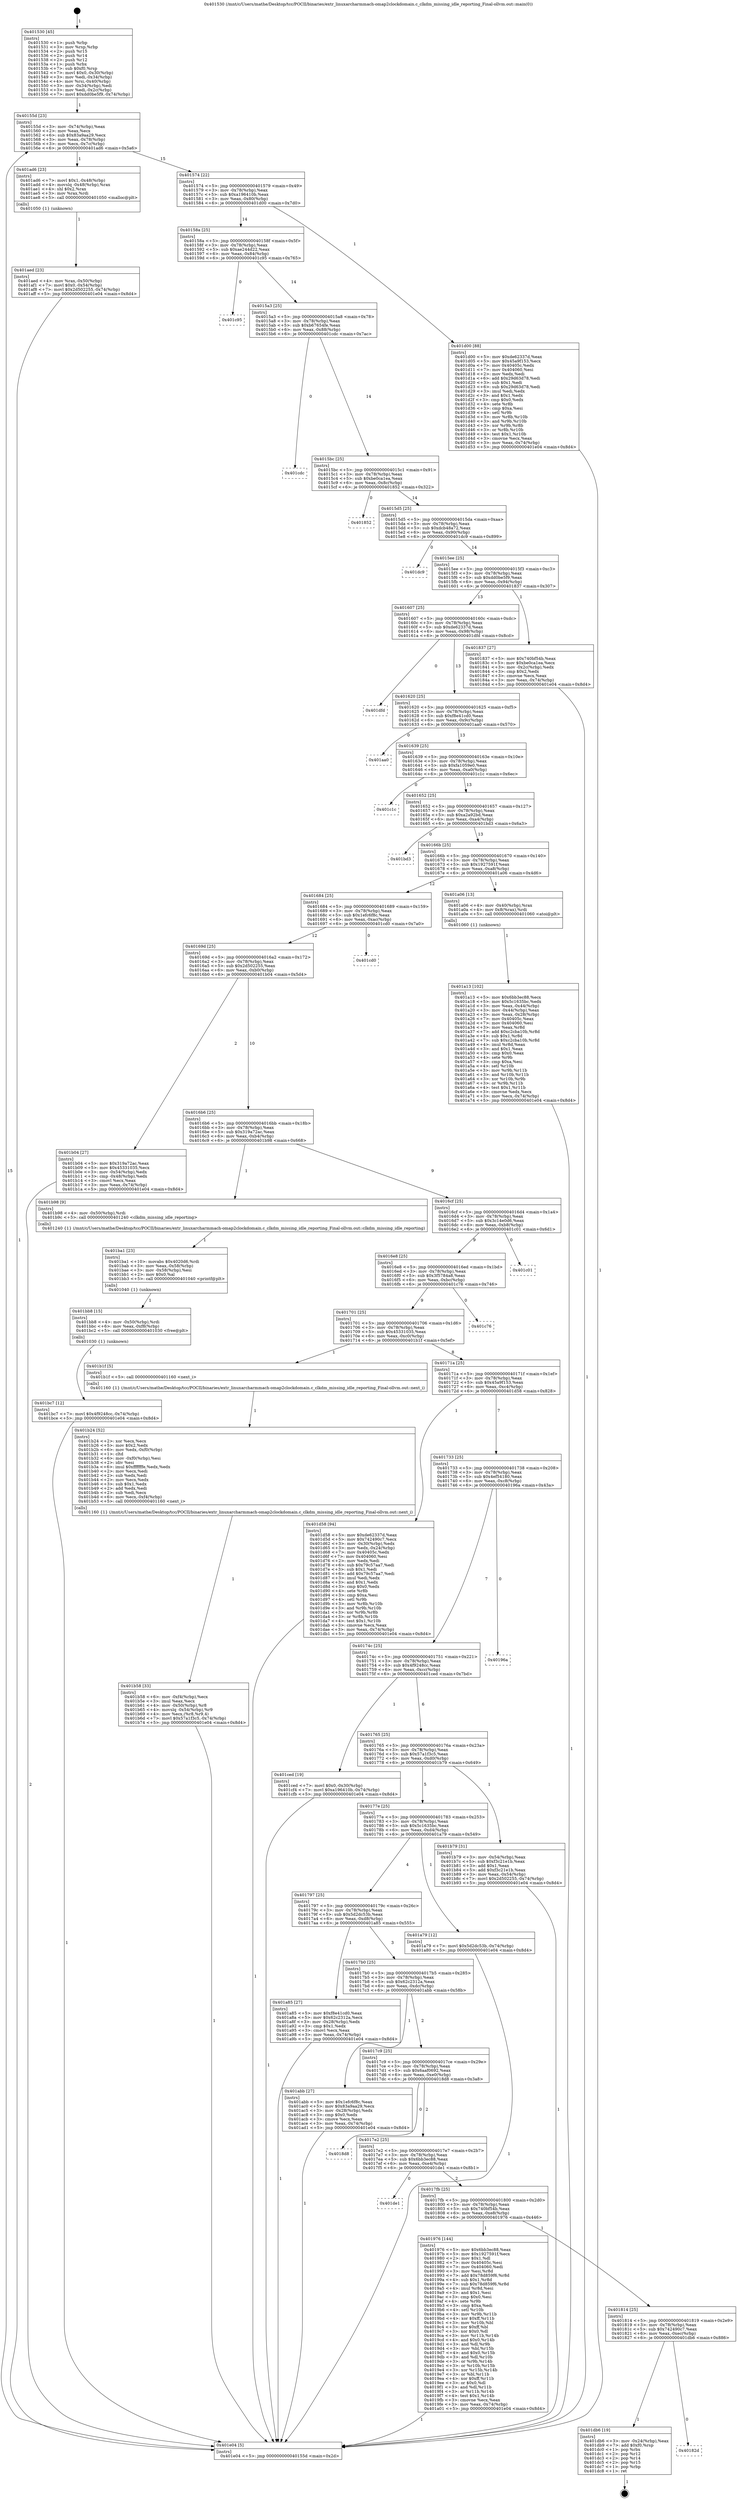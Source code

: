 digraph "0x401530" {
  label = "0x401530 (/mnt/c/Users/mathe/Desktop/tcc/POCII/binaries/extr_linuxarcharmmach-omap2clockdomain.c_clkdm_missing_idle_reporting_Final-ollvm.out::main(0))"
  labelloc = "t"
  node[shape=record]

  Entry [label="",width=0.3,height=0.3,shape=circle,fillcolor=black,style=filled]
  "0x40155d" [label="{
     0x40155d [23]\l
     | [instrs]\l
     &nbsp;&nbsp;0x40155d \<+3\>: mov -0x74(%rbp),%eax\l
     &nbsp;&nbsp;0x401560 \<+2\>: mov %eax,%ecx\l
     &nbsp;&nbsp;0x401562 \<+6\>: sub $0x83a9aa29,%ecx\l
     &nbsp;&nbsp;0x401568 \<+3\>: mov %eax,-0x78(%rbp)\l
     &nbsp;&nbsp;0x40156b \<+3\>: mov %ecx,-0x7c(%rbp)\l
     &nbsp;&nbsp;0x40156e \<+6\>: je 0000000000401ad6 \<main+0x5a6\>\l
  }"]
  "0x401ad6" [label="{
     0x401ad6 [23]\l
     | [instrs]\l
     &nbsp;&nbsp;0x401ad6 \<+7\>: movl $0x1,-0x48(%rbp)\l
     &nbsp;&nbsp;0x401add \<+4\>: movslq -0x48(%rbp),%rax\l
     &nbsp;&nbsp;0x401ae1 \<+4\>: shl $0x2,%rax\l
     &nbsp;&nbsp;0x401ae5 \<+3\>: mov %rax,%rdi\l
     &nbsp;&nbsp;0x401ae8 \<+5\>: call 0000000000401050 \<malloc@plt\>\l
     | [calls]\l
     &nbsp;&nbsp;0x401050 \{1\} (unknown)\l
  }"]
  "0x401574" [label="{
     0x401574 [22]\l
     | [instrs]\l
     &nbsp;&nbsp;0x401574 \<+5\>: jmp 0000000000401579 \<main+0x49\>\l
     &nbsp;&nbsp;0x401579 \<+3\>: mov -0x78(%rbp),%eax\l
     &nbsp;&nbsp;0x40157c \<+5\>: sub $0xa196410b,%eax\l
     &nbsp;&nbsp;0x401581 \<+3\>: mov %eax,-0x80(%rbp)\l
     &nbsp;&nbsp;0x401584 \<+6\>: je 0000000000401d00 \<main+0x7d0\>\l
  }"]
  Exit [label="",width=0.3,height=0.3,shape=circle,fillcolor=black,style=filled,peripheries=2]
  "0x401d00" [label="{
     0x401d00 [88]\l
     | [instrs]\l
     &nbsp;&nbsp;0x401d00 \<+5\>: mov $0xde62337d,%eax\l
     &nbsp;&nbsp;0x401d05 \<+5\>: mov $0x45a9f153,%ecx\l
     &nbsp;&nbsp;0x401d0a \<+7\>: mov 0x40405c,%edx\l
     &nbsp;&nbsp;0x401d11 \<+7\>: mov 0x404060,%esi\l
     &nbsp;&nbsp;0x401d18 \<+2\>: mov %edx,%edi\l
     &nbsp;&nbsp;0x401d1a \<+6\>: add $0x29d63d78,%edi\l
     &nbsp;&nbsp;0x401d20 \<+3\>: sub $0x1,%edi\l
     &nbsp;&nbsp;0x401d23 \<+6\>: sub $0x29d63d78,%edi\l
     &nbsp;&nbsp;0x401d29 \<+3\>: imul %edi,%edx\l
     &nbsp;&nbsp;0x401d2c \<+3\>: and $0x1,%edx\l
     &nbsp;&nbsp;0x401d2f \<+3\>: cmp $0x0,%edx\l
     &nbsp;&nbsp;0x401d32 \<+4\>: sete %r8b\l
     &nbsp;&nbsp;0x401d36 \<+3\>: cmp $0xa,%esi\l
     &nbsp;&nbsp;0x401d39 \<+4\>: setl %r9b\l
     &nbsp;&nbsp;0x401d3d \<+3\>: mov %r8b,%r10b\l
     &nbsp;&nbsp;0x401d40 \<+3\>: and %r9b,%r10b\l
     &nbsp;&nbsp;0x401d43 \<+3\>: xor %r9b,%r8b\l
     &nbsp;&nbsp;0x401d46 \<+3\>: or %r8b,%r10b\l
     &nbsp;&nbsp;0x401d49 \<+4\>: test $0x1,%r10b\l
     &nbsp;&nbsp;0x401d4d \<+3\>: cmovne %ecx,%eax\l
     &nbsp;&nbsp;0x401d50 \<+3\>: mov %eax,-0x74(%rbp)\l
     &nbsp;&nbsp;0x401d53 \<+5\>: jmp 0000000000401e04 \<main+0x8d4\>\l
  }"]
  "0x40158a" [label="{
     0x40158a [25]\l
     | [instrs]\l
     &nbsp;&nbsp;0x40158a \<+5\>: jmp 000000000040158f \<main+0x5f\>\l
     &nbsp;&nbsp;0x40158f \<+3\>: mov -0x78(%rbp),%eax\l
     &nbsp;&nbsp;0x401592 \<+5\>: sub $0xae244d22,%eax\l
     &nbsp;&nbsp;0x401597 \<+6\>: mov %eax,-0x84(%rbp)\l
     &nbsp;&nbsp;0x40159d \<+6\>: je 0000000000401c95 \<main+0x765\>\l
  }"]
  "0x40182d" [label="{
     0x40182d\l
  }", style=dashed]
  "0x401c95" [label="{
     0x401c95\l
  }", style=dashed]
  "0x4015a3" [label="{
     0x4015a3 [25]\l
     | [instrs]\l
     &nbsp;&nbsp;0x4015a3 \<+5\>: jmp 00000000004015a8 \<main+0x78\>\l
     &nbsp;&nbsp;0x4015a8 \<+3\>: mov -0x78(%rbp),%eax\l
     &nbsp;&nbsp;0x4015ab \<+5\>: sub $0xb67654fe,%eax\l
     &nbsp;&nbsp;0x4015b0 \<+6\>: mov %eax,-0x88(%rbp)\l
     &nbsp;&nbsp;0x4015b6 \<+6\>: je 0000000000401cdc \<main+0x7ac\>\l
  }"]
  "0x401db6" [label="{
     0x401db6 [19]\l
     | [instrs]\l
     &nbsp;&nbsp;0x401db6 \<+3\>: mov -0x24(%rbp),%eax\l
     &nbsp;&nbsp;0x401db9 \<+7\>: add $0xf0,%rsp\l
     &nbsp;&nbsp;0x401dc0 \<+1\>: pop %rbx\l
     &nbsp;&nbsp;0x401dc1 \<+2\>: pop %r12\l
     &nbsp;&nbsp;0x401dc3 \<+2\>: pop %r14\l
     &nbsp;&nbsp;0x401dc5 \<+2\>: pop %r15\l
     &nbsp;&nbsp;0x401dc7 \<+1\>: pop %rbp\l
     &nbsp;&nbsp;0x401dc8 \<+1\>: ret\l
  }"]
  "0x401cdc" [label="{
     0x401cdc\l
  }", style=dashed]
  "0x4015bc" [label="{
     0x4015bc [25]\l
     | [instrs]\l
     &nbsp;&nbsp;0x4015bc \<+5\>: jmp 00000000004015c1 \<main+0x91\>\l
     &nbsp;&nbsp;0x4015c1 \<+3\>: mov -0x78(%rbp),%eax\l
     &nbsp;&nbsp;0x4015c4 \<+5\>: sub $0xbe0ca1ea,%eax\l
     &nbsp;&nbsp;0x4015c9 \<+6\>: mov %eax,-0x8c(%rbp)\l
     &nbsp;&nbsp;0x4015cf \<+6\>: je 0000000000401852 \<main+0x322\>\l
  }"]
  "0x401bc7" [label="{
     0x401bc7 [12]\l
     | [instrs]\l
     &nbsp;&nbsp;0x401bc7 \<+7\>: movl $0x4f9248cc,-0x74(%rbp)\l
     &nbsp;&nbsp;0x401bce \<+5\>: jmp 0000000000401e04 \<main+0x8d4\>\l
  }"]
  "0x401852" [label="{
     0x401852\l
  }", style=dashed]
  "0x4015d5" [label="{
     0x4015d5 [25]\l
     | [instrs]\l
     &nbsp;&nbsp;0x4015d5 \<+5\>: jmp 00000000004015da \<main+0xaa\>\l
     &nbsp;&nbsp;0x4015da \<+3\>: mov -0x78(%rbp),%eax\l
     &nbsp;&nbsp;0x4015dd \<+5\>: sub $0xdcb48a72,%eax\l
     &nbsp;&nbsp;0x4015e2 \<+6\>: mov %eax,-0x90(%rbp)\l
     &nbsp;&nbsp;0x4015e8 \<+6\>: je 0000000000401dc9 \<main+0x899\>\l
  }"]
  "0x401bb8" [label="{
     0x401bb8 [15]\l
     | [instrs]\l
     &nbsp;&nbsp;0x401bb8 \<+4\>: mov -0x50(%rbp),%rdi\l
     &nbsp;&nbsp;0x401bbc \<+6\>: mov %eax,-0xf8(%rbp)\l
     &nbsp;&nbsp;0x401bc2 \<+5\>: call 0000000000401030 \<free@plt\>\l
     | [calls]\l
     &nbsp;&nbsp;0x401030 \{1\} (unknown)\l
  }"]
  "0x401dc9" [label="{
     0x401dc9\l
  }", style=dashed]
  "0x4015ee" [label="{
     0x4015ee [25]\l
     | [instrs]\l
     &nbsp;&nbsp;0x4015ee \<+5\>: jmp 00000000004015f3 \<main+0xc3\>\l
     &nbsp;&nbsp;0x4015f3 \<+3\>: mov -0x78(%rbp),%eax\l
     &nbsp;&nbsp;0x4015f6 \<+5\>: sub $0xdd0be5f9,%eax\l
     &nbsp;&nbsp;0x4015fb \<+6\>: mov %eax,-0x94(%rbp)\l
     &nbsp;&nbsp;0x401601 \<+6\>: je 0000000000401837 \<main+0x307\>\l
  }"]
  "0x401ba1" [label="{
     0x401ba1 [23]\l
     | [instrs]\l
     &nbsp;&nbsp;0x401ba1 \<+10\>: movabs $0x4020d6,%rdi\l
     &nbsp;&nbsp;0x401bab \<+3\>: mov %eax,-0x58(%rbp)\l
     &nbsp;&nbsp;0x401bae \<+3\>: mov -0x58(%rbp),%esi\l
     &nbsp;&nbsp;0x401bb1 \<+2\>: mov $0x0,%al\l
     &nbsp;&nbsp;0x401bb3 \<+5\>: call 0000000000401040 \<printf@plt\>\l
     | [calls]\l
     &nbsp;&nbsp;0x401040 \{1\} (unknown)\l
  }"]
  "0x401837" [label="{
     0x401837 [27]\l
     | [instrs]\l
     &nbsp;&nbsp;0x401837 \<+5\>: mov $0x740bf54b,%eax\l
     &nbsp;&nbsp;0x40183c \<+5\>: mov $0xbe0ca1ea,%ecx\l
     &nbsp;&nbsp;0x401841 \<+3\>: mov -0x2c(%rbp),%edx\l
     &nbsp;&nbsp;0x401844 \<+3\>: cmp $0x2,%edx\l
     &nbsp;&nbsp;0x401847 \<+3\>: cmovne %ecx,%eax\l
     &nbsp;&nbsp;0x40184a \<+3\>: mov %eax,-0x74(%rbp)\l
     &nbsp;&nbsp;0x40184d \<+5\>: jmp 0000000000401e04 \<main+0x8d4\>\l
  }"]
  "0x401607" [label="{
     0x401607 [25]\l
     | [instrs]\l
     &nbsp;&nbsp;0x401607 \<+5\>: jmp 000000000040160c \<main+0xdc\>\l
     &nbsp;&nbsp;0x40160c \<+3\>: mov -0x78(%rbp),%eax\l
     &nbsp;&nbsp;0x40160f \<+5\>: sub $0xde62337d,%eax\l
     &nbsp;&nbsp;0x401614 \<+6\>: mov %eax,-0x98(%rbp)\l
     &nbsp;&nbsp;0x40161a \<+6\>: je 0000000000401dfd \<main+0x8cd\>\l
  }"]
  "0x401e04" [label="{
     0x401e04 [5]\l
     | [instrs]\l
     &nbsp;&nbsp;0x401e04 \<+5\>: jmp 000000000040155d \<main+0x2d\>\l
  }"]
  "0x401530" [label="{
     0x401530 [45]\l
     | [instrs]\l
     &nbsp;&nbsp;0x401530 \<+1\>: push %rbp\l
     &nbsp;&nbsp;0x401531 \<+3\>: mov %rsp,%rbp\l
     &nbsp;&nbsp;0x401534 \<+2\>: push %r15\l
     &nbsp;&nbsp;0x401536 \<+2\>: push %r14\l
     &nbsp;&nbsp;0x401538 \<+2\>: push %r12\l
     &nbsp;&nbsp;0x40153a \<+1\>: push %rbx\l
     &nbsp;&nbsp;0x40153b \<+7\>: sub $0xf0,%rsp\l
     &nbsp;&nbsp;0x401542 \<+7\>: movl $0x0,-0x30(%rbp)\l
     &nbsp;&nbsp;0x401549 \<+3\>: mov %edi,-0x34(%rbp)\l
     &nbsp;&nbsp;0x40154c \<+4\>: mov %rsi,-0x40(%rbp)\l
     &nbsp;&nbsp;0x401550 \<+3\>: mov -0x34(%rbp),%edi\l
     &nbsp;&nbsp;0x401553 \<+3\>: mov %edi,-0x2c(%rbp)\l
     &nbsp;&nbsp;0x401556 \<+7\>: movl $0xdd0be5f9,-0x74(%rbp)\l
  }"]
  "0x401b58" [label="{
     0x401b58 [33]\l
     | [instrs]\l
     &nbsp;&nbsp;0x401b58 \<+6\>: mov -0xf4(%rbp),%ecx\l
     &nbsp;&nbsp;0x401b5e \<+3\>: imul %eax,%ecx\l
     &nbsp;&nbsp;0x401b61 \<+4\>: mov -0x50(%rbp),%r8\l
     &nbsp;&nbsp;0x401b65 \<+4\>: movslq -0x54(%rbp),%r9\l
     &nbsp;&nbsp;0x401b69 \<+4\>: mov %ecx,(%r8,%r9,4)\l
     &nbsp;&nbsp;0x401b6d \<+7\>: movl $0x57a1f3c5,-0x74(%rbp)\l
     &nbsp;&nbsp;0x401b74 \<+5\>: jmp 0000000000401e04 \<main+0x8d4\>\l
  }"]
  "0x401dfd" [label="{
     0x401dfd\l
  }", style=dashed]
  "0x401620" [label="{
     0x401620 [25]\l
     | [instrs]\l
     &nbsp;&nbsp;0x401620 \<+5\>: jmp 0000000000401625 \<main+0xf5\>\l
     &nbsp;&nbsp;0x401625 \<+3\>: mov -0x78(%rbp),%eax\l
     &nbsp;&nbsp;0x401628 \<+5\>: sub $0xf8e41cd0,%eax\l
     &nbsp;&nbsp;0x40162d \<+6\>: mov %eax,-0x9c(%rbp)\l
     &nbsp;&nbsp;0x401633 \<+6\>: je 0000000000401aa0 \<main+0x570\>\l
  }"]
  "0x401b24" [label="{
     0x401b24 [52]\l
     | [instrs]\l
     &nbsp;&nbsp;0x401b24 \<+2\>: xor %ecx,%ecx\l
     &nbsp;&nbsp;0x401b26 \<+5\>: mov $0x2,%edx\l
     &nbsp;&nbsp;0x401b2b \<+6\>: mov %edx,-0xf0(%rbp)\l
     &nbsp;&nbsp;0x401b31 \<+1\>: cltd\l
     &nbsp;&nbsp;0x401b32 \<+6\>: mov -0xf0(%rbp),%esi\l
     &nbsp;&nbsp;0x401b38 \<+2\>: idiv %esi\l
     &nbsp;&nbsp;0x401b3a \<+6\>: imul $0xfffffffe,%edx,%edx\l
     &nbsp;&nbsp;0x401b40 \<+2\>: mov %ecx,%edi\l
     &nbsp;&nbsp;0x401b42 \<+2\>: sub %edx,%edi\l
     &nbsp;&nbsp;0x401b44 \<+2\>: mov %ecx,%edx\l
     &nbsp;&nbsp;0x401b46 \<+3\>: sub $0x1,%edx\l
     &nbsp;&nbsp;0x401b49 \<+2\>: add %edx,%edi\l
     &nbsp;&nbsp;0x401b4b \<+2\>: sub %edi,%ecx\l
     &nbsp;&nbsp;0x401b4d \<+6\>: mov %ecx,-0xf4(%rbp)\l
     &nbsp;&nbsp;0x401b53 \<+5\>: call 0000000000401160 \<next_i\>\l
     | [calls]\l
     &nbsp;&nbsp;0x401160 \{1\} (/mnt/c/Users/mathe/Desktop/tcc/POCII/binaries/extr_linuxarcharmmach-omap2clockdomain.c_clkdm_missing_idle_reporting_Final-ollvm.out::next_i)\l
  }"]
  "0x401aa0" [label="{
     0x401aa0\l
  }", style=dashed]
  "0x401639" [label="{
     0x401639 [25]\l
     | [instrs]\l
     &nbsp;&nbsp;0x401639 \<+5\>: jmp 000000000040163e \<main+0x10e\>\l
     &nbsp;&nbsp;0x40163e \<+3\>: mov -0x78(%rbp),%eax\l
     &nbsp;&nbsp;0x401641 \<+5\>: sub $0xfa1059e0,%eax\l
     &nbsp;&nbsp;0x401646 \<+6\>: mov %eax,-0xa0(%rbp)\l
     &nbsp;&nbsp;0x40164c \<+6\>: je 0000000000401c1c \<main+0x6ec\>\l
  }"]
  "0x401aed" [label="{
     0x401aed [23]\l
     | [instrs]\l
     &nbsp;&nbsp;0x401aed \<+4\>: mov %rax,-0x50(%rbp)\l
     &nbsp;&nbsp;0x401af1 \<+7\>: movl $0x0,-0x54(%rbp)\l
     &nbsp;&nbsp;0x401af8 \<+7\>: movl $0x2d502255,-0x74(%rbp)\l
     &nbsp;&nbsp;0x401aff \<+5\>: jmp 0000000000401e04 \<main+0x8d4\>\l
  }"]
  "0x401c1c" [label="{
     0x401c1c\l
  }", style=dashed]
  "0x401652" [label="{
     0x401652 [25]\l
     | [instrs]\l
     &nbsp;&nbsp;0x401652 \<+5\>: jmp 0000000000401657 \<main+0x127\>\l
     &nbsp;&nbsp;0x401657 \<+3\>: mov -0x78(%rbp),%eax\l
     &nbsp;&nbsp;0x40165a \<+5\>: sub $0xa2a92bd,%eax\l
     &nbsp;&nbsp;0x40165f \<+6\>: mov %eax,-0xa4(%rbp)\l
     &nbsp;&nbsp;0x401665 \<+6\>: je 0000000000401bd3 \<main+0x6a3\>\l
  }"]
  "0x401a13" [label="{
     0x401a13 [102]\l
     | [instrs]\l
     &nbsp;&nbsp;0x401a13 \<+5\>: mov $0x6bb3ec88,%ecx\l
     &nbsp;&nbsp;0x401a18 \<+5\>: mov $0x5c1635bc,%edx\l
     &nbsp;&nbsp;0x401a1d \<+3\>: mov %eax,-0x44(%rbp)\l
     &nbsp;&nbsp;0x401a20 \<+3\>: mov -0x44(%rbp),%eax\l
     &nbsp;&nbsp;0x401a23 \<+3\>: mov %eax,-0x28(%rbp)\l
     &nbsp;&nbsp;0x401a26 \<+7\>: mov 0x40405c,%eax\l
     &nbsp;&nbsp;0x401a2d \<+7\>: mov 0x404060,%esi\l
     &nbsp;&nbsp;0x401a34 \<+3\>: mov %eax,%r8d\l
     &nbsp;&nbsp;0x401a37 \<+7\>: add $0xc2cba10b,%r8d\l
     &nbsp;&nbsp;0x401a3e \<+4\>: sub $0x1,%r8d\l
     &nbsp;&nbsp;0x401a42 \<+7\>: sub $0xc2cba10b,%r8d\l
     &nbsp;&nbsp;0x401a49 \<+4\>: imul %r8d,%eax\l
     &nbsp;&nbsp;0x401a4d \<+3\>: and $0x1,%eax\l
     &nbsp;&nbsp;0x401a50 \<+3\>: cmp $0x0,%eax\l
     &nbsp;&nbsp;0x401a53 \<+4\>: sete %r9b\l
     &nbsp;&nbsp;0x401a57 \<+3\>: cmp $0xa,%esi\l
     &nbsp;&nbsp;0x401a5a \<+4\>: setl %r10b\l
     &nbsp;&nbsp;0x401a5e \<+3\>: mov %r9b,%r11b\l
     &nbsp;&nbsp;0x401a61 \<+3\>: and %r10b,%r11b\l
     &nbsp;&nbsp;0x401a64 \<+3\>: xor %r10b,%r9b\l
     &nbsp;&nbsp;0x401a67 \<+3\>: or %r9b,%r11b\l
     &nbsp;&nbsp;0x401a6a \<+4\>: test $0x1,%r11b\l
     &nbsp;&nbsp;0x401a6e \<+3\>: cmovne %edx,%ecx\l
     &nbsp;&nbsp;0x401a71 \<+3\>: mov %ecx,-0x74(%rbp)\l
     &nbsp;&nbsp;0x401a74 \<+5\>: jmp 0000000000401e04 \<main+0x8d4\>\l
  }"]
  "0x401bd3" [label="{
     0x401bd3\l
  }", style=dashed]
  "0x40166b" [label="{
     0x40166b [25]\l
     | [instrs]\l
     &nbsp;&nbsp;0x40166b \<+5\>: jmp 0000000000401670 \<main+0x140\>\l
     &nbsp;&nbsp;0x401670 \<+3\>: mov -0x78(%rbp),%eax\l
     &nbsp;&nbsp;0x401673 \<+5\>: sub $0x1927591f,%eax\l
     &nbsp;&nbsp;0x401678 \<+6\>: mov %eax,-0xa8(%rbp)\l
     &nbsp;&nbsp;0x40167e \<+6\>: je 0000000000401a06 \<main+0x4d6\>\l
  }"]
  "0x401814" [label="{
     0x401814 [25]\l
     | [instrs]\l
     &nbsp;&nbsp;0x401814 \<+5\>: jmp 0000000000401819 \<main+0x2e9\>\l
     &nbsp;&nbsp;0x401819 \<+3\>: mov -0x78(%rbp),%eax\l
     &nbsp;&nbsp;0x40181c \<+5\>: sub $0x742490c7,%eax\l
     &nbsp;&nbsp;0x401821 \<+6\>: mov %eax,-0xec(%rbp)\l
     &nbsp;&nbsp;0x401827 \<+6\>: je 0000000000401db6 \<main+0x886\>\l
  }"]
  "0x401a06" [label="{
     0x401a06 [13]\l
     | [instrs]\l
     &nbsp;&nbsp;0x401a06 \<+4\>: mov -0x40(%rbp),%rax\l
     &nbsp;&nbsp;0x401a0a \<+4\>: mov 0x8(%rax),%rdi\l
     &nbsp;&nbsp;0x401a0e \<+5\>: call 0000000000401060 \<atoi@plt\>\l
     | [calls]\l
     &nbsp;&nbsp;0x401060 \{1\} (unknown)\l
  }"]
  "0x401684" [label="{
     0x401684 [25]\l
     | [instrs]\l
     &nbsp;&nbsp;0x401684 \<+5\>: jmp 0000000000401689 \<main+0x159\>\l
     &nbsp;&nbsp;0x401689 \<+3\>: mov -0x78(%rbp),%eax\l
     &nbsp;&nbsp;0x40168c \<+5\>: sub $0x1efc6f8c,%eax\l
     &nbsp;&nbsp;0x401691 \<+6\>: mov %eax,-0xac(%rbp)\l
     &nbsp;&nbsp;0x401697 \<+6\>: je 0000000000401cd0 \<main+0x7a0\>\l
  }"]
  "0x401976" [label="{
     0x401976 [144]\l
     | [instrs]\l
     &nbsp;&nbsp;0x401976 \<+5\>: mov $0x6bb3ec88,%eax\l
     &nbsp;&nbsp;0x40197b \<+5\>: mov $0x1927591f,%ecx\l
     &nbsp;&nbsp;0x401980 \<+2\>: mov $0x1,%dl\l
     &nbsp;&nbsp;0x401982 \<+7\>: mov 0x40405c,%esi\l
     &nbsp;&nbsp;0x401989 \<+7\>: mov 0x404060,%edi\l
     &nbsp;&nbsp;0x401990 \<+3\>: mov %esi,%r8d\l
     &nbsp;&nbsp;0x401993 \<+7\>: add $0x78d859f6,%r8d\l
     &nbsp;&nbsp;0x40199a \<+4\>: sub $0x1,%r8d\l
     &nbsp;&nbsp;0x40199e \<+7\>: sub $0x78d859f6,%r8d\l
     &nbsp;&nbsp;0x4019a5 \<+4\>: imul %r8d,%esi\l
     &nbsp;&nbsp;0x4019a9 \<+3\>: and $0x1,%esi\l
     &nbsp;&nbsp;0x4019ac \<+3\>: cmp $0x0,%esi\l
     &nbsp;&nbsp;0x4019af \<+4\>: sete %r9b\l
     &nbsp;&nbsp;0x4019b3 \<+3\>: cmp $0xa,%edi\l
     &nbsp;&nbsp;0x4019b6 \<+4\>: setl %r10b\l
     &nbsp;&nbsp;0x4019ba \<+3\>: mov %r9b,%r11b\l
     &nbsp;&nbsp;0x4019bd \<+4\>: xor $0xff,%r11b\l
     &nbsp;&nbsp;0x4019c1 \<+3\>: mov %r10b,%bl\l
     &nbsp;&nbsp;0x4019c4 \<+3\>: xor $0xff,%bl\l
     &nbsp;&nbsp;0x4019c7 \<+3\>: xor $0x0,%dl\l
     &nbsp;&nbsp;0x4019ca \<+3\>: mov %r11b,%r14b\l
     &nbsp;&nbsp;0x4019cd \<+4\>: and $0x0,%r14b\l
     &nbsp;&nbsp;0x4019d1 \<+3\>: and %dl,%r9b\l
     &nbsp;&nbsp;0x4019d4 \<+3\>: mov %bl,%r15b\l
     &nbsp;&nbsp;0x4019d7 \<+4\>: and $0x0,%r15b\l
     &nbsp;&nbsp;0x4019db \<+3\>: and %dl,%r10b\l
     &nbsp;&nbsp;0x4019de \<+3\>: or %r9b,%r14b\l
     &nbsp;&nbsp;0x4019e1 \<+3\>: or %r10b,%r15b\l
     &nbsp;&nbsp;0x4019e4 \<+3\>: xor %r15b,%r14b\l
     &nbsp;&nbsp;0x4019e7 \<+3\>: or %bl,%r11b\l
     &nbsp;&nbsp;0x4019ea \<+4\>: xor $0xff,%r11b\l
     &nbsp;&nbsp;0x4019ee \<+3\>: or $0x0,%dl\l
     &nbsp;&nbsp;0x4019f1 \<+3\>: and %dl,%r11b\l
     &nbsp;&nbsp;0x4019f4 \<+3\>: or %r11b,%r14b\l
     &nbsp;&nbsp;0x4019f7 \<+4\>: test $0x1,%r14b\l
     &nbsp;&nbsp;0x4019fb \<+3\>: cmovne %ecx,%eax\l
     &nbsp;&nbsp;0x4019fe \<+3\>: mov %eax,-0x74(%rbp)\l
     &nbsp;&nbsp;0x401a01 \<+5\>: jmp 0000000000401e04 \<main+0x8d4\>\l
  }"]
  "0x401cd0" [label="{
     0x401cd0\l
  }", style=dashed]
  "0x40169d" [label="{
     0x40169d [25]\l
     | [instrs]\l
     &nbsp;&nbsp;0x40169d \<+5\>: jmp 00000000004016a2 \<main+0x172\>\l
     &nbsp;&nbsp;0x4016a2 \<+3\>: mov -0x78(%rbp),%eax\l
     &nbsp;&nbsp;0x4016a5 \<+5\>: sub $0x2d502255,%eax\l
     &nbsp;&nbsp;0x4016aa \<+6\>: mov %eax,-0xb0(%rbp)\l
     &nbsp;&nbsp;0x4016b0 \<+6\>: je 0000000000401b04 \<main+0x5d4\>\l
  }"]
  "0x4017fb" [label="{
     0x4017fb [25]\l
     | [instrs]\l
     &nbsp;&nbsp;0x4017fb \<+5\>: jmp 0000000000401800 \<main+0x2d0\>\l
     &nbsp;&nbsp;0x401800 \<+3\>: mov -0x78(%rbp),%eax\l
     &nbsp;&nbsp;0x401803 \<+5\>: sub $0x740bf54b,%eax\l
     &nbsp;&nbsp;0x401808 \<+6\>: mov %eax,-0xe8(%rbp)\l
     &nbsp;&nbsp;0x40180e \<+6\>: je 0000000000401976 \<main+0x446\>\l
  }"]
  "0x401b04" [label="{
     0x401b04 [27]\l
     | [instrs]\l
     &nbsp;&nbsp;0x401b04 \<+5\>: mov $0x319a72ac,%eax\l
     &nbsp;&nbsp;0x401b09 \<+5\>: mov $0x45331035,%ecx\l
     &nbsp;&nbsp;0x401b0e \<+3\>: mov -0x54(%rbp),%edx\l
     &nbsp;&nbsp;0x401b11 \<+3\>: cmp -0x48(%rbp),%edx\l
     &nbsp;&nbsp;0x401b14 \<+3\>: cmovl %ecx,%eax\l
     &nbsp;&nbsp;0x401b17 \<+3\>: mov %eax,-0x74(%rbp)\l
     &nbsp;&nbsp;0x401b1a \<+5\>: jmp 0000000000401e04 \<main+0x8d4\>\l
  }"]
  "0x4016b6" [label="{
     0x4016b6 [25]\l
     | [instrs]\l
     &nbsp;&nbsp;0x4016b6 \<+5\>: jmp 00000000004016bb \<main+0x18b\>\l
     &nbsp;&nbsp;0x4016bb \<+3\>: mov -0x78(%rbp),%eax\l
     &nbsp;&nbsp;0x4016be \<+5\>: sub $0x319a72ac,%eax\l
     &nbsp;&nbsp;0x4016c3 \<+6\>: mov %eax,-0xb4(%rbp)\l
     &nbsp;&nbsp;0x4016c9 \<+6\>: je 0000000000401b98 \<main+0x668\>\l
  }"]
  "0x401de1" [label="{
     0x401de1\l
  }", style=dashed]
  "0x401b98" [label="{
     0x401b98 [9]\l
     | [instrs]\l
     &nbsp;&nbsp;0x401b98 \<+4\>: mov -0x50(%rbp),%rdi\l
     &nbsp;&nbsp;0x401b9c \<+5\>: call 0000000000401240 \<clkdm_missing_idle_reporting\>\l
     | [calls]\l
     &nbsp;&nbsp;0x401240 \{1\} (/mnt/c/Users/mathe/Desktop/tcc/POCII/binaries/extr_linuxarcharmmach-omap2clockdomain.c_clkdm_missing_idle_reporting_Final-ollvm.out::clkdm_missing_idle_reporting)\l
  }"]
  "0x4016cf" [label="{
     0x4016cf [25]\l
     | [instrs]\l
     &nbsp;&nbsp;0x4016cf \<+5\>: jmp 00000000004016d4 \<main+0x1a4\>\l
     &nbsp;&nbsp;0x4016d4 \<+3\>: mov -0x78(%rbp),%eax\l
     &nbsp;&nbsp;0x4016d7 \<+5\>: sub $0x3c14e0d6,%eax\l
     &nbsp;&nbsp;0x4016dc \<+6\>: mov %eax,-0xb8(%rbp)\l
     &nbsp;&nbsp;0x4016e2 \<+6\>: je 0000000000401c01 \<main+0x6d1\>\l
  }"]
  "0x4017e2" [label="{
     0x4017e2 [25]\l
     | [instrs]\l
     &nbsp;&nbsp;0x4017e2 \<+5\>: jmp 00000000004017e7 \<main+0x2b7\>\l
     &nbsp;&nbsp;0x4017e7 \<+3\>: mov -0x78(%rbp),%eax\l
     &nbsp;&nbsp;0x4017ea \<+5\>: sub $0x6bb3ec88,%eax\l
     &nbsp;&nbsp;0x4017ef \<+6\>: mov %eax,-0xe4(%rbp)\l
     &nbsp;&nbsp;0x4017f5 \<+6\>: je 0000000000401de1 \<main+0x8b1\>\l
  }"]
  "0x401c01" [label="{
     0x401c01\l
  }", style=dashed]
  "0x4016e8" [label="{
     0x4016e8 [25]\l
     | [instrs]\l
     &nbsp;&nbsp;0x4016e8 \<+5\>: jmp 00000000004016ed \<main+0x1bd\>\l
     &nbsp;&nbsp;0x4016ed \<+3\>: mov -0x78(%rbp),%eax\l
     &nbsp;&nbsp;0x4016f0 \<+5\>: sub $0x3f5784a8,%eax\l
     &nbsp;&nbsp;0x4016f5 \<+6\>: mov %eax,-0xbc(%rbp)\l
     &nbsp;&nbsp;0x4016fb \<+6\>: je 0000000000401c76 \<main+0x746\>\l
  }"]
  "0x4018d8" [label="{
     0x4018d8\l
  }", style=dashed]
  "0x401c76" [label="{
     0x401c76\l
  }", style=dashed]
  "0x401701" [label="{
     0x401701 [25]\l
     | [instrs]\l
     &nbsp;&nbsp;0x401701 \<+5\>: jmp 0000000000401706 \<main+0x1d6\>\l
     &nbsp;&nbsp;0x401706 \<+3\>: mov -0x78(%rbp),%eax\l
     &nbsp;&nbsp;0x401709 \<+5\>: sub $0x45331035,%eax\l
     &nbsp;&nbsp;0x40170e \<+6\>: mov %eax,-0xc0(%rbp)\l
     &nbsp;&nbsp;0x401714 \<+6\>: je 0000000000401b1f \<main+0x5ef\>\l
  }"]
  "0x4017c9" [label="{
     0x4017c9 [25]\l
     | [instrs]\l
     &nbsp;&nbsp;0x4017c9 \<+5\>: jmp 00000000004017ce \<main+0x29e\>\l
     &nbsp;&nbsp;0x4017ce \<+3\>: mov -0x78(%rbp),%eax\l
     &nbsp;&nbsp;0x4017d1 \<+5\>: sub $0x6aaf0692,%eax\l
     &nbsp;&nbsp;0x4017d6 \<+6\>: mov %eax,-0xe0(%rbp)\l
     &nbsp;&nbsp;0x4017dc \<+6\>: je 00000000004018d8 \<main+0x3a8\>\l
  }"]
  "0x401b1f" [label="{
     0x401b1f [5]\l
     | [instrs]\l
     &nbsp;&nbsp;0x401b1f \<+5\>: call 0000000000401160 \<next_i\>\l
     | [calls]\l
     &nbsp;&nbsp;0x401160 \{1\} (/mnt/c/Users/mathe/Desktop/tcc/POCII/binaries/extr_linuxarcharmmach-omap2clockdomain.c_clkdm_missing_idle_reporting_Final-ollvm.out::next_i)\l
  }"]
  "0x40171a" [label="{
     0x40171a [25]\l
     | [instrs]\l
     &nbsp;&nbsp;0x40171a \<+5\>: jmp 000000000040171f \<main+0x1ef\>\l
     &nbsp;&nbsp;0x40171f \<+3\>: mov -0x78(%rbp),%eax\l
     &nbsp;&nbsp;0x401722 \<+5\>: sub $0x45a9f153,%eax\l
     &nbsp;&nbsp;0x401727 \<+6\>: mov %eax,-0xc4(%rbp)\l
     &nbsp;&nbsp;0x40172d \<+6\>: je 0000000000401d58 \<main+0x828\>\l
  }"]
  "0x401abb" [label="{
     0x401abb [27]\l
     | [instrs]\l
     &nbsp;&nbsp;0x401abb \<+5\>: mov $0x1efc6f8c,%eax\l
     &nbsp;&nbsp;0x401ac0 \<+5\>: mov $0x83a9aa29,%ecx\l
     &nbsp;&nbsp;0x401ac5 \<+3\>: mov -0x28(%rbp),%edx\l
     &nbsp;&nbsp;0x401ac8 \<+3\>: cmp $0x0,%edx\l
     &nbsp;&nbsp;0x401acb \<+3\>: cmove %ecx,%eax\l
     &nbsp;&nbsp;0x401ace \<+3\>: mov %eax,-0x74(%rbp)\l
     &nbsp;&nbsp;0x401ad1 \<+5\>: jmp 0000000000401e04 \<main+0x8d4\>\l
  }"]
  "0x401d58" [label="{
     0x401d58 [94]\l
     | [instrs]\l
     &nbsp;&nbsp;0x401d58 \<+5\>: mov $0xde62337d,%eax\l
     &nbsp;&nbsp;0x401d5d \<+5\>: mov $0x742490c7,%ecx\l
     &nbsp;&nbsp;0x401d62 \<+3\>: mov -0x30(%rbp),%edx\l
     &nbsp;&nbsp;0x401d65 \<+3\>: mov %edx,-0x24(%rbp)\l
     &nbsp;&nbsp;0x401d68 \<+7\>: mov 0x40405c,%edx\l
     &nbsp;&nbsp;0x401d6f \<+7\>: mov 0x404060,%esi\l
     &nbsp;&nbsp;0x401d76 \<+2\>: mov %edx,%edi\l
     &nbsp;&nbsp;0x401d78 \<+6\>: sub $0x79c57aa7,%edi\l
     &nbsp;&nbsp;0x401d7e \<+3\>: sub $0x1,%edi\l
     &nbsp;&nbsp;0x401d81 \<+6\>: add $0x79c57aa7,%edi\l
     &nbsp;&nbsp;0x401d87 \<+3\>: imul %edi,%edx\l
     &nbsp;&nbsp;0x401d8a \<+3\>: and $0x1,%edx\l
     &nbsp;&nbsp;0x401d8d \<+3\>: cmp $0x0,%edx\l
     &nbsp;&nbsp;0x401d90 \<+4\>: sete %r8b\l
     &nbsp;&nbsp;0x401d94 \<+3\>: cmp $0xa,%esi\l
     &nbsp;&nbsp;0x401d97 \<+4\>: setl %r9b\l
     &nbsp;&nbsp;0x401d9b \<+3\>: mov %r8b,%r10b\l
     &nbsp;&nbsp;0x401d9e \<+3\>: and %r9b,%r10b\l
     &nbsp;&nbsp;0x401da1 \<+3\>: xor %r9b,%r8b\l
     &nbsp;&nbsp;0x401da4 \<+3\>: or %r8b,%r10b\l
     &nbsp;&nbsp;0x401da7 \<+4\>: test $0x1,%r10b\l
     &nbsp;&nbsp;0x401dab \<+3\>: cmovne %ecx,%eax\l
     &nbsp;&nbsp;0x401dae \<+3\>: mov %eax,-0x74(%rbp)\l
     &nbsp;&nbsp;0x401db1 \<+5\>: jmp 0000000000401e04 \<main+0x8d4\>\l
  }"]
  "0x401733" [label="{
     0x401733 [25]\l
     | [instrs]\l
     &nbsp;&nbsp;0x401733 \<+5\>: jmp 0000000000401738 \<main+0x208\>\l
     &nbsp;&nbsp;0x401738 \<+3\>: mov -0x78(%rbp),%eax\l
     &nbsp;&nbsp;0x40173b \<+5\>: sub $0x4ef54180,%eax\l
     &nbsp;&nbsp;0x401740 \<+6\>: mov %eax,-0xc8(%rbp)\l
     &nbsp;&nbsp;0x401746 \<+6\>: je 000000000040196a \<main+0x43a\>\l
  }"]
  "0x4017b0" [label="{
     0x4017b0 [25]\l
     | [instrs]\l
     &nbsp;&nbsp;0x4017b0 \<+5\>: jmp 00000000004017b5 \<main+0x285\>\l
     &nbsp;&nbsp;0x4017b5 \<+3\>: mov -0x78(%rbp),%eax\l
     &nbsp;&nbsp;0x4017b8 \<+5\>: sub $0x62c2312a,%eax\l
     &nbsp;&nbsp;0x4017bd \<+6\>: mov %eax,-0xdc(%rbp)\l
     &nbsp;&nbsp;0x4017c3 \<+6\>: je 0000000000401abb \<main+0x58b\>\l
  }"]
  "0x40196a" [label="{
     0x40196a\l
  }", style=dashed]
  "0x40174c" [label="{
     0x40174c [25]\l
     | [instrs]\l
     &nbsp;&nbsp;0x40174c \<+5\>: jmp 0000000000401751 \<main+0x221\>\l
     &nbsp;&nbsp;0x401751 \<+3\>: mov -0x78(%rbp),%eax\l
     &nbsp;&nbsp;0x401754 \<+5\>: sub $0x4f9248cc,%eax\l
     &nbsp;&nbsp;0x401759 \<+6\>: mov %eax,-0xcc(%rbp)\l
     &nbsp;&nbsp;0x40175f \<+6\>: je 0000000000401ced \<main+0x7bd\>\l
  }"]
  "0x401a85" [label="{
     0x401a85 [27]\l
     | [instrs]\l
     &nbsp;&nbsp;0x401a85 \<+5\>: mov $0xf8e41cd0,%eax\l
     &nbsp;&nbsp;0x401a8a \<+5\>: mov $0x62c2312a,%ecx\l
     &nbsp;&nbsp;0x401a8f \<+3\>: mov -0x28(%rbp),%edx\l
     &nbsp;&nbsp;0x401a92 \<+3\>: cmp $0x1,%edx\l
     &nbsp;&nbsp;0x401a95 \<+3\>: cmovl %ecx,%eax\l
     &nbsp;&nbsp;0x401a98 \<+3\>: mov %eax,-0x74(%rbp)\l
     &nbsp;&nbsp;0x401a9b \<+5\>: jmp 0000000000401e04 \<main+0x8d4\>\l
  }"]
  "0x401ced" [label="{
     0x401ced [19]\l
     | [instrs]\l
     &nbsp;&nbsp;0x401ced \<+7\>: movl $0x0,-0x30(%rbp)\l
     &nbsp;&nbsp;0x401cf4 \<+7\>: movl $0xa196410b,-0x74(%rbp)\l
     &nbsp;&nbsp;0x401cfb \<+5\>: jmp 0000000000401e04 \<main+0x8d4\>\l
  }"]
  "0x401765" [label="{
     0x401765 [25]\l
     | [instrs]\l
     &nbsp;&nbsp;0x401765 \<+5\>: jmp 000000000040176a \<main+0x23a\>\l
     &nbsp;&nbsp;0x40176a \<+3\>: mov -0x78(%rbp),%eax\l
     &nbsp;&nbsp;0x40176d \<+5\>: sub $0x57a1f3c5,%eax\l
     &nbsp;&nbsp;0x401772 \<+6\>: mov %eax,-0xd0(%rbp)\l
     &nbsp;&nbsp;0x401778 \<+6\>: je 0000000000401b79 \<main+0x649\>\l
  }"]
  "0x401797" [label="{
     0x401797 [25]\l
     | [instrs]\l
     &nbsp;&nbsp;0x401797 \<+5\>: jmp 000000000040179c \<main+0x26c\>\l
     &nbsp;&nbsp;0x40179c \<+3\>: mov -0x78(%rbp),%eax\l
     &nbsp;&nbsp;0x40179f \<+5\>: sub $0x5d2dc53b,%eax\l
     &nbsp;&nbsp;0x4017a4 \<+6\>: mov %eax,-0xd8(%rbp)\l
     &nbsp;&nbsp;0x4017aa \<+6\>: je 0000000000401a85 \<main+0x555\>\l
  }"]
  "0x401b79" [label="{
     0x401b79 [31]\l
     | [instrs]\l
     &nbsp;&nbsp;0x401b79 \<+3\>: mov -0x54(%rbp),%eax\l
     &nbsp;&nbsp;0x401b7c \<+5\>: sub $0xf3c21e1b,%eax\l
     &nbsp;&nbsp;0x401b81 \<+3\>: add $0x1,%eax\l
     &nbsp;&nbsp;0x401b84 \<+5\>: add $0xf3c21e1b,%eax\l
     &nbsp;&nbsp;0x401b89 \<+3\>: mov %eax,-0x54(%rbp)\l
     &nbsp;&nbsp;0x401b8c \<+7\>: movl $0x2d502255,-0x74(%rbp)\l
     &nbsp;&nbsp;0x401b93 \<+5\>: jmp 0000000000401e04 \<main+0x8d4\>\l
  }"]
  "0x40177e" [label="{
     0x40177e [25]\l
     | [instrs]\l
     &nbsp;&nbsp;0x40177e \<+5\>: jmp 0000000000401783 \<main+0x253\>\l
     &nbsp;&nbsp;0x401783 \<+3\>: mov -0x78(%rbp),%eax\l
     &nbsp;&nbsp;0x401786 \<+5\>: sub $0x5c1635bc,%eax\l
     &nbsp;&nbsp;0x40178b \<+6\>: mov %eax,-0xd4(%rbp)\l
     &nbsp;&nbsp;0x401791 \<+6\>: je 0000000000401a79 \<main+0x549\>\l
  }"]
  "0x401a79" [label="{
     0x401a79 [12]\l
     | [instrs]\l
     &nbsp;&nbsp;0x401a79 \<+7\>: movl $0x5d2dc53b,-0x74(%rbp)\l
     &nbsp;&nbsp;0x401a80 \<+5\>: jmp 0000000000401e04 \<main+0x8d4\>\l
  }"]
  Entry -> "0x401530" [label=" 1"]
  "0x40155d" -> "0x401ad6" [label=" 1"]
  "0x40155d" -> "0x401574" [label=" 15"]
  "0x401db6" -> Exit [label=" 1"]
  "0x401574" -> "0x401d00" [label=" 1"]
  "0x401574" -> "0x40158a" [label=" 14"]
  "0x401814" -> "0x40182d" [label=" 0"]
  "0x40158a" -> "0x401c95" [label=" 0"]
  "0x40158a" -> "0x4015a3" [label=" 14"]
  "0x401814" -> "0x401db6" [label=" 1"]
  "0x4015a3" -> "0x401cdc" [label=" 0"]
  "0x4015a3" -> "0x4015bc" [label=" 14"]
  "0x401d58" -> "0x401e04" [label=" 1"]
  "0x4015bc" -> "0x401852" [label=" 0"]
  "0x4015bc" -> "0x4015d5" [label=" 14"]
  "0x401d00" -> "0x401e04" [label=" 1"]
  "0x4015d5" -> "0x401dc9" [label=" 0"]
  "0x4015d5" -> "0x4015ee" [label=" 14"]
  "0x401ced" -> "0x401e04" [label=" 1"]
  "0x4015ee" -> "0x401837" [label=" 1"]
  "0x4015ee" -> "0x401607" [label=" 13"]
  "0x401837" -> "0x401e04" [label=" 1"]
  "0x401530" -> "0x40155d" [label=" 1"]
  "0x401e04" -> "0x40155d" [label=" 15"]
  "0x401bc7" -> "0x401e04" [label=" 1"]
  "0x401607" -> "0x401dfd" [label=" 0"]
  "0x401607" -> "0x401620" [label=" 13"]
  "0x401bb8" -> "0x401bc7" [label=" 1"]
  "0x401620" -> "0x401aa0" [label=" 0"]
  "0x401620" -> "0x401639" [label=" 13"]
  "0x401ba1" -> "0x401bb8" [label=" 1"]
  "0x401639" -> "0x401c1c" [label=" 0"]
  "0x401639" -> "0x401652" [label=" 13"]
  "0x401b98" -> "0x401ba1" [label=" 1"]
  "0x401652" -> "0x401bd3" [label=" 0"]
  "0x401652" -> "0x40166b" [label=" 13"]
  "0x401b79" -> "0x401e04" [label=" 1"]
  "0x40166b" -> "0x401a06" [label=" 1"]
  "0x40166b" -> "0x401684" [label=" 12"]
  "0x401b58" -> "0x401e04" [label=" 1"]
  "0x401684" -> "0x401cd0" [label=" 0"]
  "0x401684" -> "0x40169d" [label=" 12"]
  "0x401b24" -> "0x401b58" [label=" 1"]
  "0x40169d" -> "0x401b04" [label=" 2"]
  "0x40169d" -> "0x4016b6" [label=" 10"]
  "0x401b04" -> "0x401e04" [label=" 2"]
  "0x4016b6" -> "0x401b98" [label=" 1"]
  "0x4016b6" -> "0x4016cf" [label=" 9"]
  "0x401aed" -> "0x401e04" [label=" 1"]
  "0x4016cf" -> "0x401c01" [label=" 0"]
  "0x4016cf" -> "0x4016e8" [label=" 9"]
  "0x401abb" -> "0x401e04" [label=" 1"]
  "0x4016e8" -> "0x401c76" [label=" 0"]
  "0x4016e8" -> "0x401701" [label=" 9"]
  "0x401a85" -> "0x401e04" [label=" 1"]
  "0x401701" -> "0x401b1f" [label=" 1"]
  "0x401701" -> "0x40171a" [label=" 8"]
  "0x401a13" -> "0x401e04" [label=" 1"]
  "0x40171a" -> "0x401d58" [label=" 1"]
  "0x40171a" -> "0x401733" [label=" 7"]
  "0x401a06" -> "0x401a13" [label=" 1"]
  "0x401733" -> "0x40196a" [label=" 0"]
  "0x401733" -> "0x40174c" [label=" 7"]
  "0x4017fb" -> "0x401814" [label=" 1"]
  "0x40174c" -> "0x401ced" [label=" 1"]
  "0x40174c" -> "0x401765" [label=" 6"]
  "0x4017fb" -> "0x401976" [label=" 1"]
  "0x401765" -> "0x401b79" [label=" 1"]
  "0x401765" -> "0x40177e" [label=" 5"]
  "0x4017e2" -> "0x4017fb" [label=" 2"]
  "0x40177e" -> "0x401a79" [label=" 1"]
  "0x40177e" -> "0x401797" [label=" 4"]
  "0x401b1f" -> "0x401b24" [label=" 1"]
  "0x401797" -> "0x401a85" [label=" 1"]
  "0x401797" -> "0x4017b0" [label=" 3"]
  "0x401976" -> "0x401e04" [label=" 1"]
  "0x4017b0" -> "0x401abb" [label=" 1"]
  "0x4017b0" -> "0x4017c9" [label=" 2"]
  "0x401a79" -> "0x401e04" [label=" 1"]
  "0x4017c9" -> "0x4018d8" [label=" 0"]
  "0x4017c9" -> "0x4017e2" [label=" 2"]
  "0x401ad6" -> "0x401aed" [label=" 1"]
  "0x4017e2" -> "0x401de1" [label=" 0"]
}
